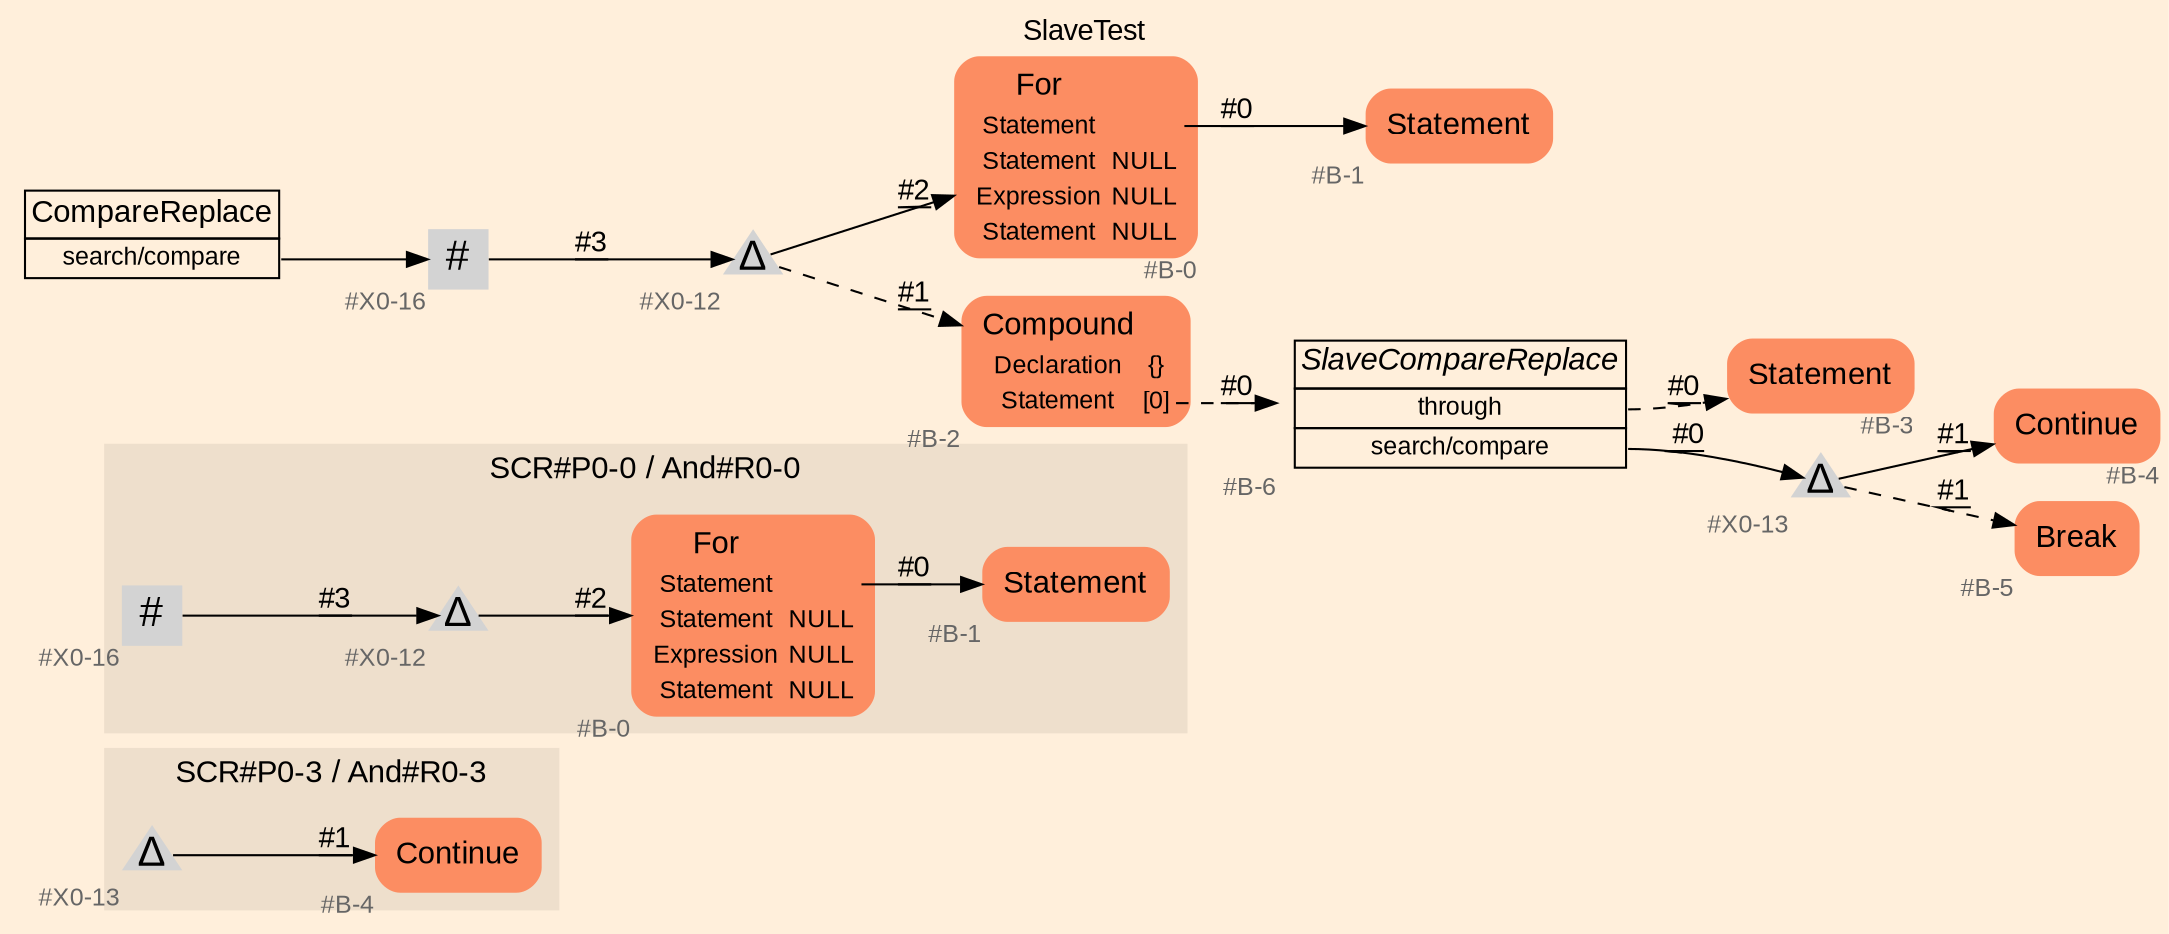 digraph "SlaveTest" {
label = "SlaveTest"
labelloc = t
graph [
    rankdir = "LR"
    ranksep = 0.3
    bgcolor = antiquewhite1
    color = black
    fontcolor = black
    fontname = "Arial"
];
node [
    fontname = "Arial"
];
edge [
    fontname = "Arial"
];

// -------------------- figure And#R0-3 --------------------
// -------- region And#R0-3 ----------
subgraph "clusterAnd#R0-3" {
    label = "SCR#P0-3 / And#R0-3"
    style = "filled"
    color = antiquewhite2
    fontsize = "15"
    // -------- block And#R0-3/#B-4 ----------
    "And#R0-3/#B-4" [
        fillcolor = "/set28/2"
        xlabel = "#B-4"
        fontsize = "12"
        fontcolor = grey40
        shape = "plaintext"
        label = <<TABLE BORDER="0" CELLBORDER="0" CELLSPACING="0">
         <TR><TD><FONT COLOR="black" POINT-SIZE="15">Continue</FONT></TD></TR>
        </TABLE>>
        style = "rounded,filled"
    ];
    
    // -------- block And#R0-3/#X0-13 ----------
    "And#R0-3/#X0-13" [
        xlabel = "#X0-13"
        fontsize = "12"
        fontcolor = grey40
        shape = "triangle"
        label = <<FONT COLOR="black" POINT-SIZE="20">Δ</FONT>>
        style = "filled"
        penwidth = 0.0
        fixedsize = true
        width = 0.4
        height = 0.4
    ];
    
}

"And#R0-3/#X0-13" -> "And#R0-3/#B-4" [
    label = "#1"
    decorate = true
    color = black
    fontcolor = black
];


// -------------------- figure And#R0-0 --------------------
// -------- region And#R0-0 ----------
subgraph "clusterAnd#R0-0" {
    label = "SCR#P0-0 / And#R0-0"
    style = "filled"
    color = antiquewhite2
    fontsize = "15"
    // -------- block And#R0-0/#X0-16 ----------
    "And#R0-0/#X0-16" [
        xlabel = "#X0-16"
        fontsize = "12"
        fontcolor = grey40
        shape = "square"
        label = <<FONT COLOR="black" POINT-SIZE="20">#</FONT>>
        style = "filled"
        penwidth = 0.0
        fixedsize = true
        width = 0.4
        height = 0.4
    ];
    
    // -------- block And#R0-0/#B-1 ----------
    "And#R0-0/#B-1" [
        fillcolor = "/set28/2"
        xlabel = "#B-1"
        fontsize = "12"
        fontcolor = grey40
        shape = "plaintext"
        label = <<TABLE BORDER="0" CELLBORDER="0" CELLSPACING="0">
         <TR><TD><FONT COLOR="black" POINT-SIZE="15">Statement</FONT></TD></TR>
        </TABLE>>
        style = "rounded,filled"
    ];
    
    // -------- block And#R0-0/#X0-12 ----------
    "And#R0-0/#X0-12" [
        xlabel = "#X0-12"
        fontsize = "12"
        fontcolor = grey40
        shape = "triangle"
        label = <<FONT COLOR="black" POINT-SIZE="20">Δ</FONT>>
        style = "filled"
        penwidth = 0.0
        fixedsize = true
        width = 0.4
        height = 0.4
    ];
    
    // -------- block And#R0-0/#B-0 ----------
    "And#R0-0/#B-0" [
        fillcolor = "/set28/2"
        xlabel = "#B-0"
        fontsize = "12"
        fontcolor = grey40
        shape = "plaintext"
        label = <<TABLE BORDER="0" CELLBORDER="0" CELLSPACING="0">
         <TR><TD><FONT COLOR="black" POINT-SIZE="15">For</FONT></TD></TR>
         <TR><TD><FONT COLOR="black" POINT-SIZE="12">Statement</FONT></TD><TD PORT="port0"></TD></TR>
         <TR><TD><FONT COLOR="black" POINT-SIZE="12">Statement</FONT></TD><TD PORT="port1"><FONT COLOR="black" POINT-SIZE="12">NULL</FONT></TD></TR>
         <TR><TD><FONT COLOR="black" POINT-SIZE="12">Expression</FONT></TD><TD PORT="port2"><FONT COLOR="black" POINT-SIZE="12">NULL</FONT></TD></TR>
         <TR><TD><FONT COLOR="black" POINT-SIZE="12">Statement</FONT></TD><TD PORT="port3"><FONT COLOR="black" POINT-SIZE="12">NULL</FONT></TD></TR>
        </TABLE>>
        style = "rounded,filled"
    ];
    
}

"And#R0-0/#X0-16" -> "And#R0-0/#X0-12" [
    label = "#3"
    decorate = true
    color = black
    fontcolor = black
];

"And#R0-0/#X0-12" -> "And#R0-0/#B-0" [
    label = "#2"
    decorate = true
    color = black
    fontcolor = black
];

"And#R0-0/#B-0":port0 -> "And#R0-0/#B-1" [
    label = "#0"
    decorate = true
    color = black
    fontcolor = black
];


// -------------------- transformation figure --------------------
// -------- block CR#X0-17 ----------
"CR#X0-17" [
    fillcolor = antiquewhite1
    fontsize = "12"
    fontcolor = grey40
    shape = "plaintext"
    label = <<TABLE BORDER="0" CELLBORDER="1" CELLSPACING="0">
     <TR><TD><FONT COLOR="black" POINT-SIZE="15">CompareReplace</FONT></TD></TR>
     <TR><TD PORT="port0"><FONT COLOR="black" POINT-SIZE="12">search/compare</FONT></TD></TR>
    </TABLE>>
    style = "filled"
    color = black
];

// -------- block #X0-16 ----------
"#X0-16" [
    xlabel = "#X0-16"
    fontsize = "12"
    fontcolor = grey40
    shape = "square"
    label = <<FONT COLOR="black" POINT-SIZE="20">#</FONT>>
    style = "filled"
    penwidth = 0.0
    fixedsize = true
    width = 0.4
    height = 0.4
];

// -------- block #X0-12 ----------
"#X0-12" [
    xlabel = "#X0-12"
    fontsize = "12"
    fontcolor = grey40
    shape = "triangle"
    label = <<FONT COLOR="black" POINT-SIZE="20">Δ</FONT>>
    style = "filled"
    penwidth = 0.0
    fixedsize = true
    width = 0.4
    height = 0.4
];

// -------- block #B-0 ----------
"#B-0" [
    fillcolor = "/set28/2"
    xlabel = "#B-0"
    fontsize = "12"
    fontcolor = grey40
    shape = "plaintext"
    label = <<TABLE BORDER="0" CELLBORDER="0" CELLSPACING="0">
     <TR><TD><FONT COLOR="black" POINT-SIZE="15">For</FONT></TD></TR>
     <TR><TD><FONT COLOR="black" POINT-SIZE="12">Statement</FONT></TD><TD PORT="port0"></TD></TR>
     <TR><TD><FONT COLOR="black" POINT-SIZE="12">Statement</FONT></TD><TD PORT="port1"><FONT COLOR="black" POINT-SIZE="12">NULL</FONT></TD></TR>
     <TR><TD><FONT COLOR="black" POINT-SIZE="12">Expression</FONT></TD><TD PORT="port2"><FONT COLOR="black" POINT-SIZE="12">NULL</FONT></TD></TR>
     <TR><TD><FONT COLOR="black" POINT-SIZE="12">Statement</FONT></TD><TD PORT="port3"><FONT COLOR="black" POINT-SIZE="12">NULL</FONT></TD></TR>
    </TABLE>>
    style = "rounded,filled"
];

// -------- block #B-1 ----------
"#B-1" [
    fillcolor = "/set28/2"
    xlabel = "#B-1"
    fontsize = "12"
    fontcolor = grey40
    shape = "plaintext"
    label = <<TABLE BORDER="0" CELLBORDER="0" CELLSPACING="0">
     <TR><TD><FONT COLOR="black" POINT-SIZE="15">Statement</FONT></TD></TR>
    </TABLE>>
    style = "rounded,filled"
];

// -------- block #B-2 ----------
"#B-2" [
    fillcolor = "/set28/2"
    xlabel = "#B-2"
    fontsize = "12"
    fontcolor = grey40
    shape = "plaintext"
    label = <<TABLE BORDER="0" CELLBORDER="0" CELLSPACING="0">
     <TR><TD><FONT COLOR="black" POINT-SIZE="15">Compound</FONT></TD></TR>
     <TR><TD><FONT COLOR="black" POINT-SIZE="12">Declaration</FONT></TD><TD PORT="port0"><FONT COLOR="black" POINT-SIZE="12">{}</FONT></TD></TR>
     <TR><TD><FONT COLOR="black" POINT-SIZE="12">Statement</FONT></TD><TD PORT="port1"><FONT COLOR="black" POINT-SIZE="12">[0]</FONT></TD></TR>
    </TABLE>>
    style = "rounded,filled"
];

// -------- block #B-6 ----------
"#B-6" [
    fillcolor = antiquewhite1
    xlabel = "#B-6"
    fontsize = "12"
    fontcolor = grey40
    shape = "plaintext"
    label = <<TABLE BORDER="0" CELLBORDER="1" CELLSPACING="0">
     <TR><TD><FONT COLOR="black" POINT-SIZE="15"><I>SlaveCompareReplace</I></FONT></TD></TR>
     <TR><TD PORT="port0"><FONT COLOR="black" POINT-SIZE="12">through</FONT></TD></TR>
     <TR><TD PORT="port1"><FONT COLOR="black" POINT-SIZE="12">search/compare</FONT></TD></TR>
    </TABLE>>
    style = "filled"
    color = black
];

// -------- block #B-3 ----------
"#B-3" [
    fillcolor = "/set28/2"
    xlabel = "#B-3"
    fontsize = "12"
    fontcolor = grey40
    shape = "plaintext"
    label = <<TABLE BORDER="0" CELLBORDER="0" CELLSPACING="0">
     <TR><TD><FONT COLOR="black" POINT-SIZE="15">Statement</FONT></TD></TR>
    </TABLE>>
    style = "rounded,filled"
];

// -------- block #X0-13 ----------
"#X0-13" [
    xlabel = "#X0-13"
    fontsize = "12"
    fontcolor = grey40
    shape = "triangle"
    label = <<FONT COLOR="black" POINT-SIZE="20">Δ</FONT>>
    style = "filled"
    penwidth = 0.0
    fixedsize = true
    width = 0.4
    height = 0.4
];

// -------- block #B-4 ----------
"#B-4" [
    fillcolor = "/set28/2"
    xlabel = "#B-4"
    fontsize = "12"
    fontcolor = grey40
    shape = "plaintext"
    label = <<TABLE BORDER="0" CELLBORDER="0" CELLSPACING="0">
     <TR><TD><FONT COLOR="black" POINT-SIZE="15">Continue</FONT></TD></TR>
    </TABLE>>
    style = "rounded,filled"
];

// -------- block #B-5 ----------
"#B-5" [
    fillcolor = "/set28/2"
    xlabel = "#B-5"
    fontsize = "12"
    fontcolor = grey40
    shape = "plaintext"
    label = <<TABLE BORDER="0" CELLBORDER="0" CELLSPACING="0">
     <TR><TD><FONT COLOR="black" POINT-SIZE="15">Break</FONT></TD></TR>
    </TABLE>>
    style = "rounded,filled"
];

"CR#X0-17":port0 -> "#X0-16" [
    label = ""
    decorate = true
    color = black
    fontcolor = black
];

"#X0-16" -> "#X0-12" [
    label = "#3"
    decorate = true
    color = black
    fontcolor = black
];

"#X0-12" -> "#B-0" [
    label = "#2"
    decorate = true
    color = black
    fontcolor = black
];

"#X0-12" -> "#B-2" [
    style="dashed"
    label = "#1"
    decorate = true
    color = black
    fontcolor = black
];

"#B-0":port0 -> "#B-1" [
    label = "#0"
    decorate = true
    color = black
    fontcolor = black
];

"#B-2":port1 -> "#B-6" [
    style="dashed"
    label = "#0"
    decorate = true
    color = black
    fontcolor = black
];

"#B-6":port0 -> "#B-3" [
    style="dashed"
    label = "#0"
    decorate = true
    color = black
    fontcolor = black
];

"#B-6":port1 -> "#X0-13" [
    label = " #0"
    decorate = true
    color = black
    fontcolor = black
];

"#X0-13" -> "#B-4" [
    label = "#1"
    decorate = true
    color = black
    fontcolor = black
];

"#X0-13" -> "#B-5" [
    style="dashed"
    label = "#1"
    decorate = true
    color = black
    fontcolor = black
];


}
